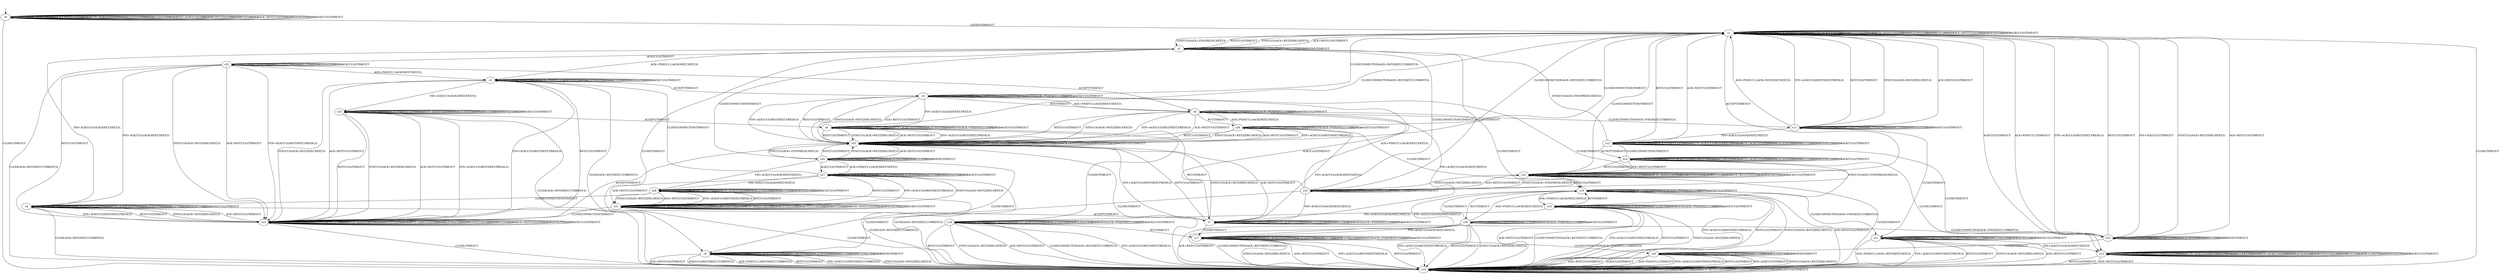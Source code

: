 digraph h6 {
s0 [label="s0"];
s1 [label="s1"];
s14 [label="s14"];
s2 [label="s2"];
s22 [label="s22"];
s3 [label="s3"];
s4 [label="s4"];
s5 [label="s5"];
s25 [label="s25"];
s32 [label="s32"];
s6 [label="s6"];
s7 [label="s7"];
s15 [label="s15"];
s33 [label="s33"];
s8 [label="s8"];
s9 [label="s9"];
s10 [label="s10"];
s16 [label="s16"];
s17 [label="s17"];
s23 [label="s23"];
s11 [label="s11"];
s18 [label="s18"];
s19 [label="s19"];
s20 [label="s20"];
s26 [label="s26"];
s29 [label="s29"];
s12 [label="s12"];
s21 [label="s21"];
s27 [label="s27"];
s28 [label="s28"];
s30 [label="s30"];
s13 [label="s13"];
s24 [label="s24"];
s31 [label="s31"];
s0 -> s0 [label="CLOSECONNECTION/TIMEOUT"];
s0 -> s0 [label="ACK+PSH(V,V,1)/TIMEOUT"];
s0 -> s0 [label="SYN+ACK(V,V,0)/TIMEOUT"];
s0 -> s0 [label="RST(V,V,0)/TIMEOUT"];
s0 -> s0 [label="ACCEPT/TIMEOUT"];
s0 -> s0 [label="FIN+ACK(V,V,0)/TIMEOUT"];
s0 -> s1 [label="LISTEN/TIMEOUT"];
s0 -> s0 [label="SYN(V,V,0)/TIMEOUT"];
s0 -> s0 [label="RCV/TIMEOUT"];
s0 -> s0 [label="ACK+RST(V,V,0)/TIMEOUT"];
s0 -> s14 [label="CLOSE/TIMEOUT"];
s0 -> s0 [label="SEND/TIMEOUT"];
s0 -> s0 [label="ACK(V,V,0)/TIMEOUT"];
s1 -> s1 [label="CLOSECONNECTION/TIMEOUT"];
s1 -> s1 [label="ACK+PSH(V,V,1)/TIMEOUT"];
s1 -> s1 [label="SYN+ACK(V,V,0)/TIMEOUT"];
s1 -> s1 [label="RST(V,V,0)/TIMEOUT"];
s1 -> s22 [label="ACCEPT/TIMEOUT"];
s1 -> s1 [label="FIN+ACK(V,V,0)/TIMEOUT"];
s1 -> s1 [label="LISTEN/TIMEOUT"];
s1 -> s2 [label="SYN(V,V,0)/ACK+SYN(FRESH,NEXT,0)"];
s1 -> s1 [label="RCV/TIMEOUT"];
s1 -> s1 [label="ACK+RST(V,V,0)/TIMEOUT"];
s1 -> s14 [label="CLOSE/TIMEOUT"];
s1 -> s1 [label="SEND/TIMEOUT"];
s1 -> s1 [label="ACK(V,V,0)/TIMEOUT"];
s14 -> s14 [label="CLOSECONNECTION/TIMEOUT"];
s14 -> s14 [label="ACK+PSH(V,V,1)/TIMEOUT"];
s14 -> s14 [label="SYN+ACK(V,V,0)/TIMEOUT"];
s14 -> s14 [label="RST(V,V,0)/TIMEOUT"];
s14 -> s14 [label="ACCEPT/TIMEOUT"];
s14 -> s14 [label="FIN+ACK(V,V,0)/TIMEOUT"];
s14 -> s14 [label="LISTEN/TIMEOUT"];
s14 -> s14 [label="SYN(V,V,0)/TIMEOUT"];
s14 -> s14 [label="RCV/TIMEOUT"];
s14 -> s14 [label="ACK+RST(V,V,0)/TIMEOUT"];
s14 -> s14 [label="CLOSE/TIMEOUT"];
s14 -> s14 [label="SEND/TIMEOUT"];
s14 -> s14 [label="ACK(V,V,0)/TIMEOUT"];
s2 -> s2 [label="CLOSECONNECTION/TIMEOUT"];
s2 -> s3 [label="ACK+PSH(V,V,1)/ACK(NEXT,NEXT,0)"];
s2 -> s2 [label="SYN+ACK(V,V,0)/TIMEOUT"];
s2 -> s1 [label="RST(V,V,0)/TIMEOUT"];
s2 -> s25 [label="ACCEPT/TIMEOUT"];
s2 -> s4 [label="FIN+ACK(V,V,0)/ACK(NEXT,NEXT,0)"];
s2 -> s2 [label="LISTEN/TIMEOUT"];
s2 -> s1 [label="SYN(V,V,0)/ACK+RST(ZERO,NEXT,0)"];
s2 -> s2 [label="RCV/TIMEOUT"];
s2 -> s1 [label="ACK+RST(V,V,0)/TIMEOUT"];
s2 -> s5 [label="CLOSE/TIMEOUT"];
s2 -> s2 [label="SEND/TIMEOUT"];
s2 -> s32 [label="ACK(V,V,0)/TIMEOUT"];
s22 -> s1 [label="CLOSECONNECTION/TIMEOUT"];
s22 -> s22 [label="ACK+PSH(V,V,1)/TIMEOUT"];
s22 -> s22 [label="SYN+ACK(V,V,0)/TIMEOUT"];
s22 -> s22 [label="RST(V,V,0)/TIMEOUT"];
s22 -> s22 [label="ACCEPT/TIMEOUT"];
s22 -> s22 [label="FIN+ACK(V,V,0)/TIMEOUT"];
s22 -> s22 [label="LISTEN/TIMEOUT"];
s22 -> s25 [label="SYN(V,V,0)/ACK+SYN(FRESH,NEXT,0)"];
s22 -> s22 [label="RCV/TIMEOUT"];
s22 -> s22 [label="ACK+RST(V,V,0)/TIMEOUT"];
s22 -> s14 [label="CLOSE/TIMEOUT"];
s22 -> s22 [label="SEND/TIMEOUT"];
s22 -> s22 [label="ACK(V,V,0)/TIMEOUT"];
s3 -> s3 [label="CLOSECONNECTION/TIMEOUT"];
s3 -> s3 [label="ACK+PSH(V,V,1)/ACK(NEXT,NEXT,0)"];
s3 -> s15 [label="SYN+ACK(V,V,0)/RST(NEXT,FRESH,0)"];
s3 -> s15 [label="RST(V,V,0)/TIMEOUT"];
s3 -> s6 [label="ACCEPT/TIMEOUT"];
s3 -> s33 [label="FIN+ACK(V,V,0)/ACK(NEXT,NEXT,0)"];
s3 -> s3 [label="LISTEN/TIMEOUT"];
s3 -> s15 [label="SYN(V,V,0)/ACK+RST(ZERO,NEXT,0)"];
s3 -> s3 [label="RCV/TIMEOUT"];
s3 -> s15 [label="ACK+RST(V,V,0)/TIMEOUT"];
s3 -> s14 [label="CLOSE/ACK+RST(NEXT,CURRENT,0)"];
s3 -> s3 [label="SEND/TIMEOUT"];
s3 -> s3 [label="ACK(V,V,0)/TIMEOUT"];
s4 -> s4 [label="CLOSECONNECTION/TIMEOUT"];
s4 -> s4 [label="ACK+PSH(V,V,1)/TIMEOUT"];
s4 -> s15 [label="SYN+ACK(V,V,0)/RST(NEXT,FRESH,0)"];
s4 -> s15 [label="RST(V,V,0)/TIMEOUT"];
s4 -> s7 [label="ACCEPT/TIMEOUT"];
s4 -> s4 [label="FIN+ACK(V,V,0)/TIMEOUT"];
s4 -> s4 [label="LISTEN/TIMEOUT"];
s4 -> s15 [label="SYN(V,V,0)/ACK+RST(ZERO,NEXT,0)"];
s4 -> s4 [label="RCV/TIMEOUT"];
s4 -> s15 [label="ACK+RST(V,V,0)/TIMEOUT"];
s4 -> s14 [label="CLOSE/ACK+RST(NEXT,CURRENT,0)"];
s4 -> s4 [label="SEND/TIMEOUT"];
s4 -> s4 [label="ACK(V,V,0)/TIMEOUT"];
s5 -> s5 [label="CLOSECONNECTION/TIMEOUT"];
s5 -> s14 [label="ACK+PSH(V,V,1)/RST(NEXT,CURRENT,0)"];
s5 -> s5 [label="SYN+ACK(V,V,0)/TIMEOUT"];
s5 -> s14 [label="RST(V,V,0)/TIMEOUT"];
s5 -> s5 [label="ACCEPT/TIMEOUT"];
s5 -> s14 [label="FIN+ACK(V,V,0)/RST(NEXT,CURRENT,0)"];
s5 -> s5 [label="LISTEN/TIMEOUT"];
s5 -> s14 [label="SYN(V,V,0)/ACK+RST(ZERO,NEXT,0)"];
s5 -> s5 [label="RCV/TIMEOUT"];
s5 -> s14 [label="ACK+RST(V,V,0)/TIMEOUT"];
s5 -> s5 [label="CLOSE/TIMEOUT"];
s5 -> s5 [label="SEND/TIMEOUT"];
s5 -> s14 [label="ACK(V,V,0)/RST(NEXT,CURRENT,0)"];
s25 -> s2 [label="CLOSECONNECTION/TIMEOUT"];
s25 -> s6 [label="ACK+PSH(V,V,1)/ACK(NEXT,NEXT,0)"];
s25 -> s25 [label="SYN+ACK(V,V,0)/TIMEOUT"];
s25 -> s22 [label="RST(V,V,0)/TIMEOUT"];
s25 -> s25 [label="ACCEPT/TIMEOUT"];
s25 -> s7 [label="FIN+ACK(V,V,0)/ACK(NEXT,NEXT,0)"];
s25 -> s25 [label="LISTEN/TIMEOUT"];
s25 -> s22 [label="SYN(V,V,0)/ACK+RST(ZERO,NEXT,0)"];
s25 -> s25 [label="RCV/TIMEOUT"];
s25 -> s22 [label="ACK+RST(V,V,0)/TIMEOUT"];
s25 -> s5 [label="CLOSE/TIMEOUT"];
s25 -> s25 [label="SEND/TIMEOUT"];
s25 -> s9 [label="ACK(V,V,0)/TIMEOUT"];
s32 -> s32 [label="CLOSECONNECTION/TIMEOUT"];
s32 -> s3 [label="ACK+PSH(V,V,1)/ACK(NEXT,NEXT,0)"];
s32 -> s15 [label="SYN+ACK(V,V,0)/RST(NEXT,FRESH,0)"];
s32 -> s15 [label="RST(V,V,0)/TIMEOUT"];
s32 -> s9 [label="ACCEPT/TIMEOUT"];
s32 -> s4 [label="FIN+ACK(V,V,0)/ACK(NEXT,NEXT,0)"];
s32 -> s32 [label="LISTEN/TIMEOUT"];
s32 -> s15 [label="SYN(V,V,0)/ACK+RST(ZERO,NEXT,0)"];
s32 -> s32 [label="RCV/TIMEOUT"];
s32 -> s15 [label="ACK+RST(V,V,0)/TIMEOUT"];
s32 -> s14 [label="CLOSE/ACK+RST(NEXT,CURRENT,0)"];
s32 -> s32 [label="SEND/TIMEOUT"];
s32 -> s32 [label="ACK(V,V,0)/TIMEOUT"];
s6 -> s1 [label="CLOSECONNECTION/ACK+RST(NEXT,CURRENT,0)"];
s6 -> s6 [label="ACK+PSH(V,V,1)/ACK(NEXT,NEXT,0)"];
s6 -> s23 [label="SYN+ACK(V,V,0)/RST(NEXT,FRESH,0)"];
s6 -> s23 [label="RST(V,V,0)/TIMEOUT"];
s6 -> s6 [label="ACCEPT/TIMEOUT"];
s6 -> s8 [label="FIN+ACK(V,V,0)/ACK(NEXT,NEXT,0)"];
s6 -> s6 [label="LISTEN/TIMEOUT"];
s6 -> s23 [label="SYN(V,V,0)/ACK+RST(ZERO,NEXT,0)"];
s6 -> s9 [label="RCV/TIMEOUT"];
s6 -> s23 [label="ACK+RST(V,V,0)/TIMEOUT"];
s6 -> s16 [label="CLOSE/TIMEOUT"];
s6 -> s6 [label="SEND/ACK+PSH(NEXT,CURRENT,1)"];
s6 -> s6 [label="ACK(V,V,0)/TIMEOUT"];
s7 -> s10 [label="CLOSECONNECTION/ACK+FIN(NEXT,CURRENT,0)"];
s7 -> s7 [label="ACK+PSH(V,V,1)/TIMEOUT"];
s7 -> s23 [label="SYN+ACK(V,V,0)/RST(NEXT,FRESH,0)"];
s7 -> s23 [label="RST(V,V,0)/TIMEOUT"];
s7 -> s7 [label="ACCEPT/TIMEOUT"];
s7 -> s7 [label="FIN+ACK(V,V,0)/TIMEOUT"];
s7 -> s7 [label="LISTEN/TIMEOUT"];
s7 -> s23 [label="SYN(V,V,0)/ACK+RST(ZERO,NEXT,0)"];
s7 -> s7 [label="RCV/TIMEOUT"];
s7 -> s23 [label="ACK+RST(V,V,0)/TIMEOUT"];
s7 -> s17 [label="CLOSE/TIMEOUT"];
s7 -> s7 [label="SEND/ACK+PSH(NEXT,CURRENT,1)"];
s7 -> s7 [label="ACK(V,V,0)/TIMEOUT"];
s15 -> s15 [label="CLOSECONNECTION/TIMEOUT"];
s15 -> s15 [label="ACK+PSH(V,V,1)/TIMEOUT"];
s15 -> s15 [label="SYN+ACK(V,V,0)/TIMEOUT"];
s15 -> s15 [label="RST(V,V,0)/TIMEOUT"];
s15 -> s23 [label="ACCEPT/TIMEOUT"];
s15 -> s15 [label="FIN+ACK(V,V,0)/TIMEOUT"];
s15 -> s15 [label="LISTEN/TIMEOUT"];
s15 -> s15 [label="SYN(V,V,0)/TIMEOUT"];
s15 -> s15 [label="RCV/TIMEOUT"];
s15 -> s15 [label="ACK+RST(V,V,0)/TIMEOUT"];
s15 -> s14 [label="CLOSE/TIMEOUT"];
s15 -> s15 [label="SEND/TIMEOUT"];
s15 -> s15 [label="ACK(V,V,0)/TIMEOUT"];
s33 -> s33 [label="CLOSECONNECTION/TIMEOUT"];
s33 -> s33 [label="ACK+PSH(V,V,1)/TIMEOUT"];
s33 -> s15 [label="SYN+ACK(V,V,0)/RST(NEXT,FRESH,0)"];
s33 -> s15 [label="RST(V,V,0)/TIMEOUT"];
s33 -> s8 [label="ACCEPT/TIMEOUT"];
s33 -> s33 [label="FIN+ACK(V,V,0)/TIMEOUT"];
s33 -> s33 [label="LISTEN/TIMEOUT"];
s33 -> s15 [label="SYN(V,V,0)/ACK+RST(ZERO,NEXT,0)"];
s33 -> s33 [label="RCV/TIMEOUT"];
s33 -> s15 [label="ACK+RST(V,V,0)/TIMEOUT"];
s33 -> s14 [label="CLOSE/ACK+RST(NEXT,CURRENT,0)"];
s33 -> s33 [label="SEND/TIMEOUT"];
s33 -> s33 [label="ACK(V,V,0)/TIMEOUT"];
s8 -> s1 [label="CLOSECONNECTION/ACK+RST(NEXT,CURRENT,0)"];
s8 -> s8 [label="ACK+PSH(V,V,1)/TIMEOUT"];
s8 -> s23 [label="SYN+ACK(V,V,0)/RST(NEXT,FRESH,0)"];
s8 -> s23 [label="RST(V,V,0)/TIMEOUT"];
s8 -> s8 [label="ACCEPT/TIMEOUT"];
s8 -> s8 [label="FIN+ACK(V,V,0)/TIMEOUT"];
s8 -> s8 [label="LISTEN/TIMEOUT"];
s8 -> s23 [label="SYN(V,V,0)/ACK+RST(ZERO,NEXT,0)"];
s8 -> s7 [label="RCV/TIMEOUT"];
s8 -> s23 [label="ACK+RST(V,V,0)/TIMEOUT"];
s8 -> s18 [label="CLOSE/TIMEOUT"];
s8 -> s8 [label="SEND/ACK+PSH(NEXT,CURRENT,1)"];
s8 -> s8 [label="ACK(V,V,0)/TIMEOUT"];
s9 -> s11 [label="CLOSECONNECTION/ACK+FIN(NEXT,CURRENT,0)"];
s9 -> s6 [label="ACK+PSH(V,V,1)/ACK(NEXT,NEXT,0)"];
s9 -> s23 [label="SYN+ACK(V,V,0)/RST(NEXT,FRESH,0)"];
s9 -> s23 [label="RST(V,V,0)/TIMEOUT"];
s9 -> s9 [label="ACCEPT/TIMEOUT"];
s9 -> s7 [label="FIN+ACK(V,V,0)/ACK(NEXT,NEXT,0)"];
s9 -> s9 [label="LISTEN/TIMEOUT"];
s9 -> s23 [label="SYN(V,V,0)/ACK+RST(ZERO,NEXT,0)"];
s9 -> s29 [label="RCV/TIMEOUT"];
s9 -> s23 [label="ACK+RST(V,V,0)/TIMEOUT"];
s9 -> s19 [label="CLOSE/TIMEOUT"];
s9 -> s9 [label="SEND/ACK+PSH(NEXT,CURRENT,1)"];
s9 -> s9 [label="ACK(V,V,0)/TIMEOUT"];
s10 -> s10 [label="CLOSECONNECTION/TIMEOUT"];
s10 -> s1 [label="ACK+PSH(V,V,1)/TIMEOUT"];
s10 -> s1 [label="SYN+ACK(V,V,0)/RST(NEXT,FRESH,0)"];
s10 -> s1 [label="RST(V,V,0)/TIMEOUT"];
s10 -> s10 [label="ACCEPT/TIMEOUT"];
s10 -> s1 [label="FIN+ACK(V,V,0)/TIMEOUT"];
s10 -> s10 [label="LISTEN/TIMEOUT"];
s10 -> s1 [label="SYN(V,V,0)/ACK+RST(ZERO,NEXT,0)"];
s10 -> s10 [label="RCV/TIMEOUT"];
s10 -> s1 [label="ACK+RST(V,V,0)/TIMEOUT"];
s10 -> s20 [label="CLOSE/TIMEOUT"];
s10 -> s10 [label="SEND/TIMEOUT"];
s10 -> s1 [label="ACK(V,V,0)/TIMEOUT"];
s16 -> s14 [label="CLOSECONNECTION/ACK+RST(NEXT,CURRENT,0)"];
s16 -> s16 [label="ACK+PSH(V,V,1)/ACK(NEXT,NEXT,0)"];
s16 -> s14 [label="SYN+ACK(V,V,0)/RST(NEXT,FRESH,0)"];
s16 -> s14 [label="RST(V,V,0)/TIMEOUT"];
s16 -> s16 [label="ACCEPT/TIMEOUT"];
s16 -> s18 [label="FIN+ACK(V,V,0)/ACK(NEXT,NEXT,0)"];
s16 -> s16 [label="LISTEN/TIMEOUT"];
s16 -> s14 [label="SYN(V,V,0)/ACK+RST(ZERO,NEXT,0)"];
s16 -> s19 [label="RCV/TIMEOUT"];
s16 -> s14 [label="ACK+RST(V,V,0)/TIMEOUT"];
s16 -> s16 [label="CLOSE/TIMEOUT"];
s16 -> s16 [label="SEND/ACK+PSH(NEXT,CURRENT,1)"];
s16 -> s16 [label="ACK(V,V,0)/TIMEOUT"];
s17 -> s20 [label="CLOSECONNECTION/ACK+FIN(NEXT,CURRENT,0)"];
s17 -> s17 [label="ACK+PSH(V,V,1)/TIMEOUT"];
s17 -> s14 [label="SYN+ACK(V,V,0)/RST(NEXT,FRESH,0)"];
s17 -> s14 [label="RST(V,V,0)/TIMEOUT"];
s17 -> s17 [label="ACCEPT/TIMEOUT"];
s17 -> s17 [label="FIN+ACK(V,V,0)/TIMEOUT"];
s17 -> s17 [label="LISTEN/TIMEOUT"];
s17 -> s14 [label="SYN(V,V,0)/ACK+RST(ZERO,NEXT,0)"];
s17 -> s17 [label="RCV/TIMEOUT"];
s17 -> s14 [label="ACK+RST(V,V,0)/TIMEOUT"];
s17 -> s17 [label="CLOSE/TIMEOUT"];
s17 -> s17 [label="SEND/ACK+PSH(NEXT,CURRENT,1)"];
s17 -> s17 [label="ACK(V,V,0)/TIMEOUT"];
s23 -> s1 [label="CLOSECONNECTION/TIMEOUT"];
s23 -> s23 [label="ACK+PSH(V,V,1)/TIMEOUT"];
s23 -> s23 [label="SYN+ACK(V,V,0)/TIMEOUT"];
s23 -> s23 [label="RST(V,V,0)/TIMEOUT"];
s23 -> s23 [label="ACCEPT/TIMEOUT"];
s23 -> s23 [label="FIN+ACK(V,V,0)/TIMEOUT"];
s23 -> s23 [label="LISTEN/TIMEOUT"];
s23 -> s26 [label="SYN(V,V,0)/ACK+SYN(FRESH,NEXT,0)"];
s23 -> s23 [label="RCV/TIMEOUT"];
s23 -> s23 [label="ACK+RST(V,V,0)/TIMEOUT"];
s23 -> s14 [label="CLOSE/TIMEOUT"];
s23 -> s23 [label="SEND/TIMEOUT"];
s23 -> s23 [label="ACK(V,V,0)/TIMEOUT"];
s11 -> s11 [label="CLOSECONNECTION/TIMEOUT"];
s11 -> s1 [label="ACK+PSH(V,V,1)/ACK+RST(NEXT,NEXT,0)"];
s11 -> s1 [label="SYN+ACK(V,V,0)/RST(NEXT,FRESH,0)"];
s11 -> s1 [label="RST(V,V,0)/TIMEOUT"];
s11 -> s11 [label="ACCEPT/TIMEOUT"];
s11 -> s12 [label="FIN+ACK(V,V,0)/ACK(NEXT,NEXT,0)"];
s11 -> s11 [label="LISTEN/TIMEOUT"];
s11 -> s1 [label="SYN(V,V,0)/ACK+RST(ZERO,NEXT,0)"];
s11 -> s11 [label="RCV/TIMEOUT"];
s11 -> s1 [label="ACK+RST(V,V,0)/TIMEOUT"];
s11 -> s21 [label="CLOSE/TIMEOUT"];
s11 -> s11 [label="SEND/TIMEOUT"];
s11 -> s11 [label="ACK(V,V,0)/TIMEOUT"];
s18 -> s14 [label="CLOSECONNECTION/ACK+RST(NEXT,CURRENT,0)"];
s18 -> s18 [label="ACK+PSH(V,V,1)/TIMEOUT"];
s18 -> s14 [label="SYN+ACK(V,V,0)/RST(NEXT,FRESH,0)"];
s18 -> s14 [label="RST(V,V,0)/TIMEOUT"];
s18 -> s18 [label="ACCEPT/TIMEOUT"];
s18 -> s18 [label="FIN+ACK(V,V,0)/TIMEOUT"];
s18 -> s18 [label="LISTEN/TIMEOUT"];
s18 -> s14 [label="SYN(V,V,0)/ACK+RST(ZERO,NEXT,0)"];
s18 -> s17 [label="RCV/TIMEOUT"];
s18 -> s14 [label="ACK+RST(V,V,0)/TIMEOUT"];
s18 -> s18 [label="CLOSE/TIMEOUT"];
s18 -> s18 [label="SEND/ACK+PSH(NEXT,CURRENT,1)"];
s18 -> s18 [label="ACK(V,V,0)/TIMEOUT"];
s19 -> s21 [label="CLOSECONNECTION/ACK+FIN(NEXT,CURRENT,0)"];
s19 -> s16 [label="ACK+PSH(V,V,1)/ACK(NEXT,NEXT,0)"];
s19 -> s14 [label="SYN+ACK(V,V,0)/RST(NEXT,FRESH,0)"];
s19 -> s14 [label="RST(V,V,0)/TIMEOUT"];
s19 -> s19 [label="ACCEPT/TIMEOUT"];
s19 -> s17 [label="FIN+ACK(V,V,0)/ACK(NEXT,NEXT,0)"];
s19 -> s19 [label="LISTEN/TIMEOUT"];
s19 -> s14 [label="SYN(V,V,0)/ACK+RST(ZERO,NEXT,0)"];
s19 -> s30 [label="RCV/TIMEOUT"];
s19 -> s14 [label="ACK+RST(V,V,0)/TIMEOUT"];
s19 -> s19 [label="CLOSE/TIMEOUT"];
s19 -> s19 [label="SEND/ACK+PSH(NEXT,CURRENT,1)"];
s19 -> s19 [label="ACK(V,V,0)/TIMEOUT"];
s20 -> s20 [label="CLOSECONNECTION/TIMEOUT"];
s20 -> s14 [label="ACK+PSH(V,V,1)/TIMEOUT"];
s20 -> s14 [label="SYN+ACK(V,V,0)/RST(NEXT,FRESH,0)"];
s20 -> s14 [label="RST(V,V,0)/TIMEOUT"];
s20 -> s20 [label="ACCEPT/TIMEOUT"];
s20 -> s14 [label="FIN+ACK(V,V,0)/TIMEOUT"];
s20 -> s20 [label="LISTEN/TIMEOUT"];
s20 -> s14 [label="SYN(V,V,0)/ACK+RST(ZERO,NEXT,0)"];
s20 -> s20 [label="RCV/TIMEOUT"];
s20 -> s14 [label="ACK+RST(V,V,0)/TIMEOUT"];
s20 -> s20 [label="CLOSE/TIMEOUT"];
s20 -> s20 [label="SEND/TIMEOUT"];
s20 -> s14 [label="ACK(V,V,0)/TIMEOUT"];
s26 -> s2 [label="CLOSECONNECTION/TIMEOUT"];
s26 -> s27 [label="ACK+PSH(V,V,1)/ACK(NEXT,NEXT,0)"];
s26 -> s26 [label="SYN+ACK(V,V,0)/TIMEOUT"];
s26 -> s23 [label="RST(V,V,0)/TIMEOUT"];
s26 -> s26 [label="ACCEPT/TIMEOUT"];
s26 -> s28 [label="FIN+ACK(V,V,0)/ACK(NEXT,NEXT,0)"];
s26 -> s26 [label="LISTEN/TIMEOUT"];
s26 -> s23 [label="SYN(V,V,0)/ACK+RST(ZERO,NEXT,0)"];
s26 -> s26 [label="RCV/TIMEOUT"];
s26 -> s23 [label="ACK+RST(V,V,0)/TIMEOUT"];
s26 -> s5 [label="CLOSE/TIMEOUT"];
s26 -> s26 [label="SEND/TIMEOUT"];
s26 -> s27 [label="ACK(V,V,0)/TIMEOUT"];
s29 -> s1 [label="CLOSECONNECTION/ACK+RST(NEXT,CURRENT,0)"];
s29 -> s9 [label="ACK+PSH(V,V,1)/ACK(NEXT,NEXT,0)"];
s29 -> s23 [label="SYN+ACK(V,V,0)/RST(NEXT,FRESH,0)"];
s29 -> s23 [label="RST(V,V,0)/TIMEOUT"];
s29 -> s29 [label="ACCEPT/TIMEOUT"];
s29 -> s7 [label="FIN+ACK(V,V,0)/ACK(NEXT,NEXT,0)"];
s29 -> s29 [label="LISTEN/TIMEOUT"];
s29 -> s23 [label="SYN(V,V,0)/ACK+RST(ZERO,NEXT,0)"];
s29 -> s29 [label="RCV/TIMEOUT"];
s29 -> s23 [label="ACK+RST(V,V,0)/TIMEOUT"];
s29 -> s19 [label="CLOSE/TIMEOUT"];
s29 -> s29 [label="SEND/ACK+PSH(NEXT,CURRENT,1)"];
s29 -> s29 [label="ACK(V,V,0)/TIMEOUT"];
s12 -> s12 [label="CLOSECONNECTION/TIMEOUT"];
s12 -> s12 [label="ACK+PSH(V,V,1)/TIMEOUT"];
s12 -> s12 [label="SYN+ACK(V,V,0)/RST(NEXT,FRESH,0)"];
s12 -> s1 [label="RST(V,V,0)/TIMEOUT"];
s12 -> s24 [label="ACCEPT/TIMEOUT"];
s12 -> s12 [label="FIN+ACK(V,V,0)/TIMEOUT"];
s12 -> s12 [label="LISTEN/TIMEOUT"];
s12 -> s2 [label="SYN(V,V,0)/ACK+SYN(FRESH,NEXT,0)"];
s12 -> s12 [label="RCV/TIMEOUT"];
s12 -> s1 [label="ACK+RST(V,V,0)/TIMEOUT"];
s12 -> s13 [label="CLOSE/TIMEOUT"];
s12 -> s12 [label="SEND/TIMEOUT"];
s12 -> s12 [label="ACK(V,V,0)/TIMEOUT"];
s21 -> s21 [label="CLOSECONNECTION/TIMEOUT"];
s21 -> s14 [label="ACK+PSH(V,V,1)/ACK+RST(NEXT,NEXT,0)"];
s21 -> s14 [label="SYN+ACK(V,V,0)/RST(NEXT,FRESH,0)"];
s21 -> s14 [label="RST(V,V,0)/TIMEOUT"];
s21 -> s21 [label="ACCEPT/TIMEOUT"];
s21 -> s13 [label="FIN+ACK(V,V,0)/ACK(NEXT,NEXT,0)"];
s21 -> s21 [label="LISTEN/TIMEOUT"];
s21 -> s14 [label="SYN(V,V,0)/ACK+RST(ZERO,NEXT,0)"];
s21 -> s21 [label="RCV/TIMEOUT"];
s21 -> s14 [label="ACK+RST(V,V,0)/TIMEOUT"];
s21 -> s21 [label="CLOSE/TIMEOUT"];
s21 -> s21 [label="SEND/TIMEOUT"];
s21 -> s21 [label="ACK(V,V,0)/TIMEOUT"];
s27 -> s3 [label="CLOSECONNECTION/TIMEOUT"];
s27 -> s27 [label="ACK+PSH(V,V,1)/ACK(NEXT,NEXT,0)"];
s27 -> s31 [label="SYN+ACK(V,V,0)/RST(NEXT,FRESH,0)"];
s27 -> s31 [label="RST(V,V,0)/TIMEOUT"];
s27 -> s27 [label="ACCEPT/TIMEOUT"];
s27 -> s28 [label="FIN+ACK(V,V,0)/ACK(NEXT,NEXT,0)"];
s27 -> s27 [label="LISTEN/TIMEOUT"];
s27 -> s31 [label="SYN(V,V,0)/ACK+RST(ZERO,NEXT,0)"];
s27 -> s27 [label="RCV/TIMEOUT"];
s27 -> s31 [label="ACK+RST(V,V,0)/TIMEOUT"];
s27 -> s14 [label="CLOSE/ACK+RST(NEXT,CURRENT,0)"];
s27 -> s27 [label="SEND/TIMEOUT"];
s27 -> s27 [label="ACK(V,V,0)/TIMEOUT"];
s28 -> s4 [label="CLOSECONNECTION/TIMEOUT"];
s28 -> s28 [label="ACK+PSH(V,V,1)/TIMEOUT"];
s28 -> s31 [label="SYN+ACK(V,V,0)/RST(NEXT,FRESH,0)"];
s28 -> s31 [label="RST(V,V,0)/TIMEOUT"];
s28 -> s28 [label="ACCEPT/TIMEOUT"];
s28 -> s28 [label="FIN+ACK(V,V,0)/TIMEOUT"];
s28 -> s28 [label="LISTEN/TIMEOUT"];
s28 -> s31 [label="SYN(V,V,0)/ACK+RST(ZERO,NEXT,0)"];
s28 -> s28 [label="RCV/TIMEOUT"];
s28 -> s31 [label="ACK+RST(V,V,0)/TIMEOUT"];
s28 -> s14 [label="CLOSE/ACK+RST(NEXT,CURRENT,0)"];
s28 -> s28 [label="SEND/TIMEOUT"];
s28 -> s28 [label="ACK(V,V,0)/TIMEOUT"];
s30 -> s14 [label="CLOSECONNECTION/ACK+RST(NEXT,CURRENT,0)"];
s30 -> s19 [label="ACK+PSH(V,V,1)/ACK(NEXT,NEXT,0)"];
s30 -> s14 [label="SYN+ACK(V,V,0)/RST(NEXT,FRESH,0)"];
s30 -> s14 [label="RST(V,V,0)/TIMEOUT"];
s30 -> s30 [label="ACCEPT/TIMEOUT"];
s30 -> s17 [label="FIN+ACK(V,V,0)/ACK(NEXT,NEXT,0)"];
s30 -> s30 [label="LISTEN/TIMEOUT"];
s30 -> s14 [label="SYN(V,V,0)/ACK+RST(ZERO,NEXT,0)"];
s30 -> s30 [label="RCV/TIMEOUT"];
s30 -> s14 [label="ACK+RST(V,V,0)/TIMEOUT"];
s30 -> s19 [label="CLOSE/TIMEOUT"];
s30 -> s30 [label="SEND/ACK+PSH(NEXT,CURRENT,1)"];
s30 -> s30 [label="ACK(V,V,0)/TIMEOUT"];
s13 -> s13 [label="CLOSECONNECTION/TIMEOUT"];
s13 -> s13 [label="ACK+PSH(V,V,1)/TIMEOUT"];
s13 -> s13 [label="SYN+ACK(V,V,0)/RST(NEXT,FRESH,0)"];
s13 -> s14 [label="RST(V,V,0)/TIMEOUT"];
s13 -> s13 [label="ACCEPT/TIMEOUT"];
s13 -> s13 [label="FIN+ACK(V,V,0)/TIMEOUT"];
s13 -> s13 [label="LISTEN/TIMEOUT"];
s13 -> s13 [label="SYN(V,V,0)/TIMEOUT"];
s13 -> s13 [label="RCV/TIMEOUT"];
s13 -> s14 [label="ACK+RST(V,V,0)/TIMEOUT"];
s13 -> s13 [label="CLOSE/TIMEOUT"];
s13 -> s13 [label="SEND/TIMEOUT"];
s13 -> s13 [label="ACK(V,V,0)/TIMEOUT"];
s24 -> s12 [label="CLOSECONNECTION/TIMEOUT"];
s24 -> s24 [label="ACK+PSH(V,V,1)/TIMEOUT"];
s24 -> s24 [label="SYN+ACK(V,V,0)/RST(NEXT,FRESH,0)"];
s24 -> s22 [label="RST(V,V,0)/TIMEOUT"];
s24 -> s24 [label="ACCEPT/TIMEOUT"];
s24 -> s24 [label="FIN+ACK(V,V,0)/TIMEOUT"];
s24 -> s24 [label="LISTEN/TIMEOUT"];
s24 -> s25 [label="SYN(V,V,0)/ACK+SYN(FRESH,NEXT,0)"];
s24 -> s24 [label="RCV/TIMEOUT"];
s24 -> s22 [label="ACK+RST(V,V,0)/TIMEOUT"];
s24 -> s13 [label="CLOSE/TIMEOUT"];
s24 -> s24 [label="SEND/TIMEOUT"];
s24 -> s24 [label="ACK(V,V,0)/TIMEOUT"];
s31 -> s15 [label="CLOSECONNECTION/TIMEOUT"];
s31 -> s31 [label="ACK+PSH(V,V,1)/TIMEOUT"];
s31 -> s31 [label="SYN+ACK(V,V,0)/TIMEOUT"];
s31 -> s31 [label="RST(V,V,0)/TIMEOUT"];
s31 -> s31 [label="ACCEPT/TIMEOUT"];
s31 -> s31 [label="FIN+ACK(V,V,0)/TIMEOUT"];
s31 -> s31 [label="LISTEN/TIMEOUT"];
s31 -> s31 [label="SYN(V,V,0)/TIMEOUT"];
s31 -> s31 [label="RCV/TIMEOUT"];
s31 -> s31 [label="ACK+RST(V,V,0)/TIMEOUT"];
s31 -> s14 [label="CLOSE/TIMEOUT"];
s31 -> s31 [label="SEND/TIMEOUT"];
s31 -> s31 [label="ACK(V,V,0)/TIMEOUT"];
__start0 [shape=none, label=""];
__start0 -> s0 [label=""];
}
